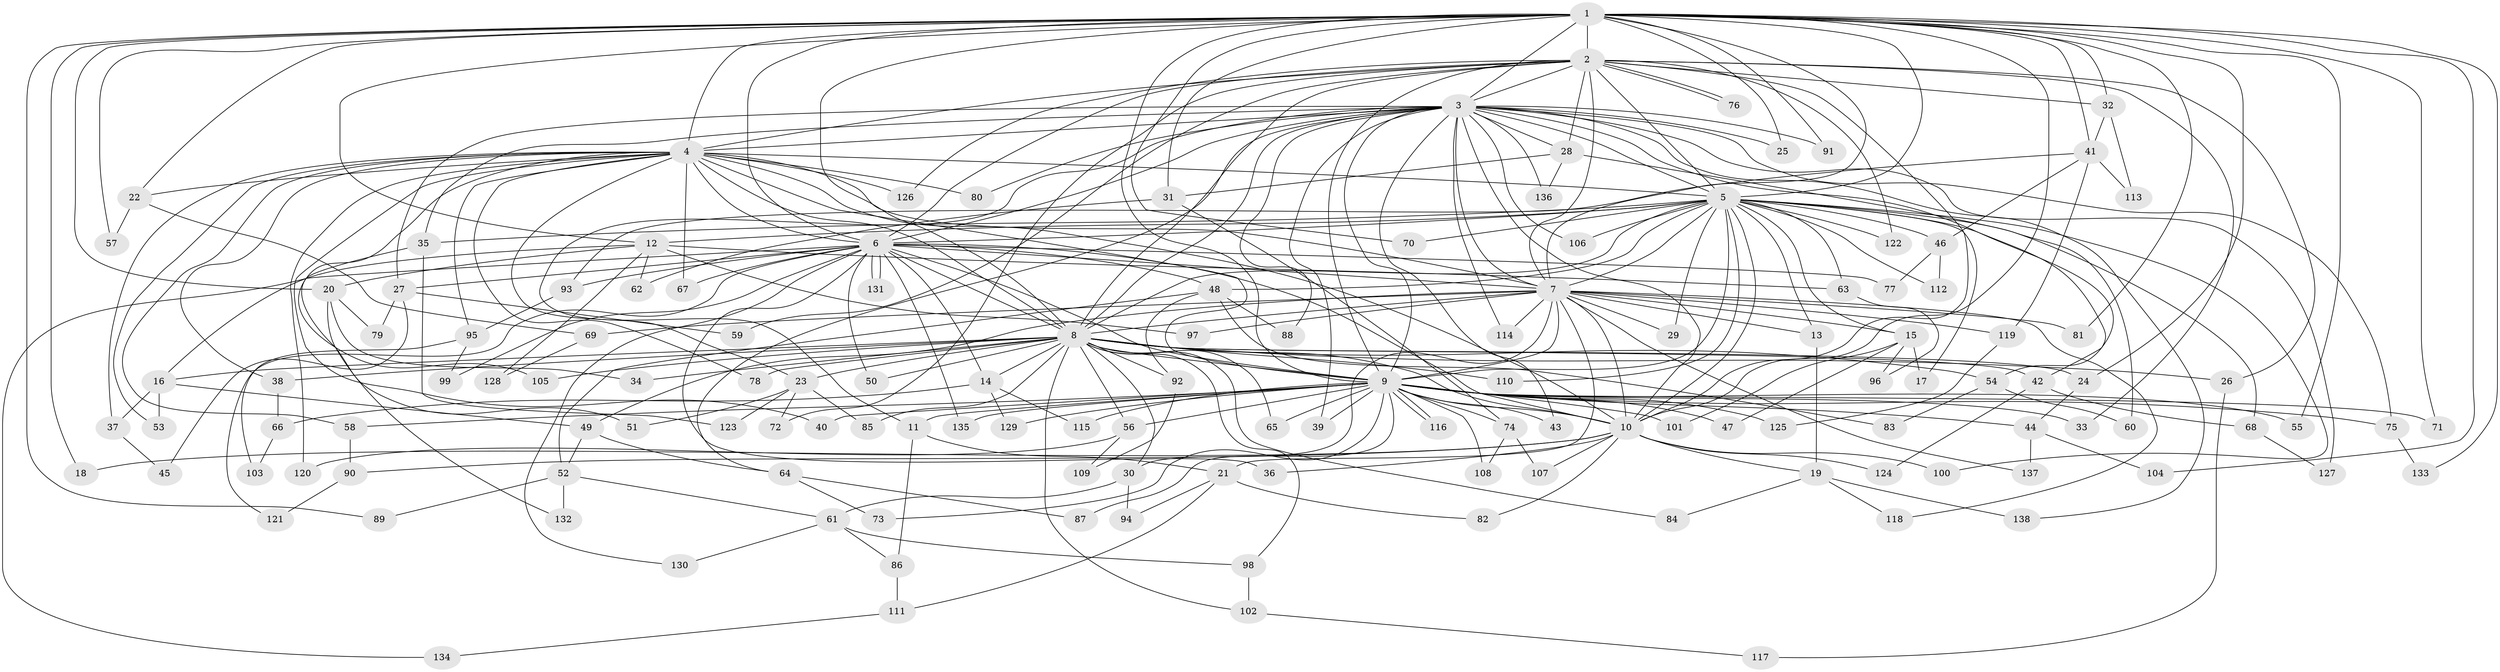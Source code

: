 // coarse degree distribution, {20: 0.043478260869565216, 19: 0.028985507246376812, 32: 0.014492753623188406, 10: 0.014492753623188406, 7: 0.014492753623188406, 12: 0.014492753623188406, 8: 0.028985507246376812, 4: 0.08695652173913043, 5: 0.057971014492753624, 2: 0.43478260869565216, 6: 0.07246376811594203, 3: 0.11594202898550725, 11: 0.014492753623188406, 1: 0.057971014492753624}
// Generated by graph-tools (version 1.1) at 2025/49/03/04/25 22:49:44]
// undirected, 138 vertices, 301 edges
graph export_dot {
  node [color=gray90,style=filled];
  1;
  2;
  3;
  4;
  5;
  6;
  7;
  8;
  9;
  10;
  11;
  12;
  13;
  14;
  15;
  16;
  17;
  18;
  19;
  20;
  21;
  22;
  23;
  24;
  25;
  26;
  27;
  28;
  29;
  30;
  31;
  32;
  33;
  34;
  35;
  36;
  37;
  38;
  39;
  40;
  41;
  42;
  43;
  44;
  45;
  46;
  47;
  48;
  49;
  50;
  51;
  52;
  53;
  54;
  55;
  56;
  57;
  58;
  59;
  60;
  61;
  62;
  63;
  64;
  65;
  66;
  67;
  68;
  69;
  70;
  71;
  72;
  73;
  74;
  75;
  76;
  77;
  78;
  79;
  80;
  81;
  82;
  83;
  84;
  85;
  86;
  87;
  88;
  89;
  90;
  91;
  92;
  93;
  94;
  95;
  96;
  97;
  98;
  99;
  100;
  101;
  102;
  103;
  104;
  105;
  106;
  107;
  108;
  109;
  110;
  111;
  112;
  113;
  114;
  115;
  116;
  117;
  118;
  119;
  120;
  121;
  122;
  123;
  124;
  125;
  126;
  127;
  128;
  129;
  130;
  131;
  132;
  133;
  134;
  135;
  136;
  137;
  138;
  1 -- 2;
  1 -- 3;
  1 -- 4;
  1 -- 5;
  1 -- 6;
  1 -- 7;
  1 -- 8;
  1 -- 9;
  1 -- 10;
  1 -- 12;
  1 -- 18;
  1 -- 20;
  1 -- 22;
  1 -- 24;
  1 -- 25;
  1 -- 31;
  1 -- 32;
  1 -- 41;
  1 -- 55;
  1 -- 57;
  1 -- 70;
  1 -- 71;
  1 -- 81;
  1 -- 89;
  1 -- 91;
  1 -- 104;
  1 -- 133;
  2 -- 3;
  2 -- 4;
  2 -- 5;
  2 -- 6;
  2 -- 7;
  2 -- 8;
  2 -- 9;
  2 -- 10;
  2 -- 26;
  2 -- 28;
  2 -- 32;
  2 -- 33;
  2 -- 59;
  2 -- 72;
  2 -- 76;
  2 -- 76;
  2 -- 122;
  2 -- 126;
  3 -- 4;
  3 -- 5;
  3 -- 6;
  3 -- 7;
  3 -- 8;
  3 -- 9;
  3 -- 10;
  3 -- 11;
  3 -- 25;
  3 -- 27;
  3 -- 28;
  3 -- 35;
  3 -- 39;
  3 -- 43;
  3 -- 54;
  3 -- 64;
  3 -- 75;
  3 -- 80;
  3 -- 88;
  3 -- 91;
  3 -- 106;
  3 -- 114;
  3 -- 127;
  3 -- 136;
  3 -- 138;
  4 -- 5;
  4 -- 6;
  4 -- 7;
  4 -- 8;
  4 -- 9;
  4 -- 10;
  4 -- 22;
  4 -- 23;
  4 -- 37;
  4 -- 38;
  4 -- 40;
  4 -- 53;
  4 -- 58;
  4 -- 67;
  4 -- 78;
  4 -- 80;
  4 -- 95;
  4 -- 105;
  4 -- 120;
  4 -- 126;
  5 -- 6;
  5 -- 7;
  5 -- 8;
  5 -- 9;
  5 -- 10;
  5 -- 12;
  5 -- 13;
  5 -- 15;
  5 -- 17;
  5 -- 29;
  5 -- 35;
  5 -- 42;
  5 -- 46;
  5 -- 48;
  5 -- 63;
  5 -- 68;
  5 -- 70;
  5 -- 100;
  5 -- 106;
  5 -- 110;
  5 -- 112;
  5 -- 122;
  6 -- 7;
  6 -- 8;
  6 -- 9;
  6 -- 10;
  6 -- 14;
  6 -- 27;
  6 -- 36;
  6 -- 48;
  6 -- 50;
  6 -- 67;
  6 -- 77;
  6 -- 93;
  6 -- 99;
  6 -- 121;
  6 -- 130;
  6 -- 131;
  6 -- 131;
  6 -- 134;
  6 -- 135;
  7 -- 8;
  7 -- 9;
  7 -- 10;
  7 -- 13;
  7 -- 15;
  7 -- 21;
  7 -- 29;
  7 -- 30;
  7 -- 49;
  7 -- 69;
  7 -- 81;
  7 -- 97;
  7 -- 114;
  7 -- 118;
  7 -- 119;
  7 -- 137;
  8 -- 9;
  8 -- 10;
  8 -- 14;
  8 -- 16;
  8 -- 23;
  8 -- 24;
  8 -- 26;
  8 -- 30;
  8 -- 34;
  8 -- 38;
  8 -- 42;
  8 -- 50;
  8 -- 54;
  8 -- 56;
  8 -- 65;
  8 -- 78;
  8 -- 84;
  8 -- 85;
  8 -- 92;
  8 -- 98;
  8 -- 102;
  8 -- 105;
  8 -- 110;
  9 -- 10;
  9 -- 11;
  9 -- 33;
  9 -- 39;
  9 -- 40;
  9 -- 43;
  9 -- 44;
  9 -- 47;
  9 -- 55;
  9 -- 56;
  9 -- 58;
  9 -- 65;
  9 -- 71;
  9 -- 73;
  9 -- 74;
  9 -- 75;
  9 -- 87;
  9 -- 101;
  9 -- 108;
  9 -- 115;
  9 -- 116;
  9 -- 116;
  9 -- 125;
  9 -- 129;
  9 -- 135;
  10 -- 18;
  10 -- 19;
  10 -- 36;
  10 -- 82;
  10 -- 90;
  10 -- 100;
  10 -- 107;
  10 -- 124;
  11 -- 21;
  11 -- 86;
  12 -- 16;
  12 -- 20;
  12 -- 62;
  12 -- 63;
  12 -- 97;
  12 -- 128;
  13 -- 19;
  14 -- 66;
  14 -- 115;
  14 -- 129;
  15 -- 17;
  15 -- 47;
  15 -- 96;
  15 -- 101;
  16 -- 37;
  16 -- 49;
  16 -- 53;
  19 -- 84;
  19 -- 118;
  19 -- 138;
  20 -- 34;
  20 -- 79;
  20 -- 132;
  21 -- 82;
  21 -- 94;
  21 -- 111;
  22 -- 57;
  22 -- 69;
  23 -- 51;
  23 -- 72;
  23 -- 85;
  23 -- 123;
  24 -- 44;
  26 -- 117;
  27 -- 45;
  27 -- 59;
  27 -- 79;
  28 -- 31;
  28 -- 60;
  28 -- 136;
  30 -- 61;
  30 -- 94;
  31 -- 62;
  31 -- 74;
  32 -- 41;
  32 -- 113;
  35 -- 51;
  35 -- 123;
  37 -- 45;
  38 -- 66;
  41 -- 46;
  41 -- 93;
  41 -- 113;
  41 -- 119;
  42 -- 68;
  42 -- 124;
  44 -- 104;
  44 -- 137;
  46 -- 77;
  46 -- 112;
  48 -- 52;
  48 -- 83;
  48 -- 88;
  48 -- 92;
  49 -- 52;
  49 -- 64;
  52 -- 61;
  52 -- 89;
  52 -- 132;
  54 -- 60;
  54 -- 83;
  56 -- 109;
  56 -- 120;
  58 -- 90;
  61 -- 86;
  61 -- 98;
  61 -- 130;
  63 -- 96;
  64 -- 73;
  64 -- 87;
  66 -- 103;
  68 -- 127;
  69 -- 128;
  74 -- 107;
  74 -- 108;
  75 -- 133;
  86 -- 111;
  90 -- 121;
  92 -- 109;
  93 -- 95;
  95 -- 99;
  95 -- 103;
  98 -- 102;
  102 -- 117;
  111 -- 134;
  119 -- 125;
}
